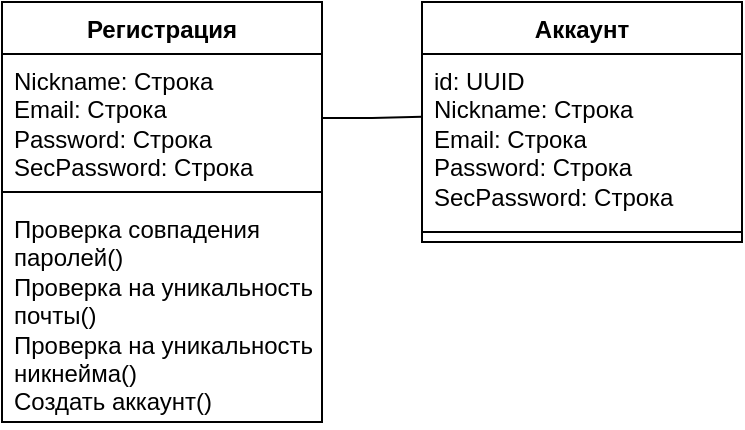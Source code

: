 <mxfile version="27.0.9">
  <diagram name="Страница — 1" id="Orcud-IEAuakISV7Oiop">
    <mxGraphModel dx="978" dy="542" grid="1" gridSize="10" guides="1" tooltips="1" connect="1" arrows="1" fold="1" page="1" pageScale="1" pageWidth="827" pageHeight="1169" math="0" shadow="0">
      <root>
        <mxCell id="0" />
        <mxCell id="1" parent="0" />
        <mxCell id="oxBQLn68J22deO0rdXhY-2" value="Регистрация" style="swimlane;fontStyle=1;align=center;verticalAlign=top;childLayout=stackLayout;horizontal=1;startSize=26;horizontalStack=0;resizeParent=1;resizeParentMax=0;resizeLast=0;collapsible=1;marginBottom=0;whiteSpace=wrap;html=1;" vertex="1" parent="1">
          <mxGeometry x="200" y="200" width="160" height="210" as="geometry" />
        </mxCell>
        <mxCell id="oxBQLn68J22deO0rdXhY-3" value="&lt;div&gt;Nickname: Строка&lt;/div&gt;Email: Строка&lt;div&gt;Password: Строка&lt;/div&gt;&lt;div&gt;SecPassword: Строка&lt;/div&gt;" style="text;strokeColor=none;fillColor=none;align=left;verticalAlign=top;spacingLeft=4;spacingRight=4;overflow=hidden;rotatable=0;points=[[0,0.5],[1,0.5]];portConstraint=eastwest;whiteSpace=wrap;html=1;" vertex="1" parent="oxBQLn68J22deO0rdXhY-2">
          <mxGeometry y="26" width="160" height="64" as="geometry" />
        </mxCell>
        <mxCell id="oxBQLn68J22deO0rdXhY-4" value="" style="line;strokeWidth=1;fillColor=none;align=left;verticalAlign=middle;spacingTop=-1;spacingLeft=3;spacingRight=3;rotatable=0;labelPosition=right;points=[];portConstraint=eastwest;strokeColor=inherit;" vertex="1" parent="oxBQLn68J22deO0rdXhY-2">
          <mxGeometry y="90" width="160" height="10" as="geometry" />
        </mxCell>
        <mxCell id="oxBQLn68J22deO0rdXhY-5" value="Проверка совпадения паролей()&lt;div&gt;Проверка на уникальность почты()&lt;/div&gt;&lt;div&gt;Проверка на уникальность никнейма()&lt;/div&gt;&lt;div&gt;Создать аккаунт()&lt;/div&gt;" style="text;strokeColor=none;fillColor=none;align=left;verticalAlign=top;spacingLeft=4;spacingRight=4;overflow=hidden;rotatable=0;points=[[0,0.5],[1,0.5]];portConstraint=eastwest;whiteSpace=wrap;html=1;" vertex="1" parent="oxBQLn68J22deO0rdXhY-2">
          <mxGeometry y="100" width="160" height="110" as="geometry" />
        </mxCell>
        <mxCell id="oxBQLn68J22deO0rdXhY-6" value="Аккаунт" style="swimlane;fontStyle=1;align=center;verticalAlign=top;childLayout=stackLayout;horizontal=1;startSize=26;horizontalStack=0;resizeParent=1;resizeParentMax=0;resizeLast=0;collapsible=1;marginBottom=0;whiteSpace=wrap;html=1;" vertex="1" parent="1">
          <mxGeometry x="410" y="200" width="160" height="120" as="geometry" />
        </mxCell>
        <mxCell id="oxBQLn68J22deO0rdXhY-7" value="&lt;div&gt;id: UUID&lt;/div&gt;&lt;div&gt;Nickname: Строка&lt;/div&gt;Email: Строка&lt;div&gt;Password: Строка&lt;/div&gt;&lt;div&gt;SecPassword: Строка&lt;/div&gt;" style="text;strokeColor=none;fillColor=none;align=left;verticalAlign=top;spacingLeft=4;spacingRight=4;overflow=hidden;rotatable=0;points=[[0,0.5],[1,0.5]];portConstraint=eastwest;whiteSpace=wrap;html=1;" vertex="1" parent="oxBQLn68J22deO0rdXhY-6">
          <mxGeometry y="26" width="160" height="84" as="geometry" />
        </mxCell>
        <mxCell id="oxBQLn68J22deO0rdXhY-8" value="" style="line;strokeWidth=1;fillColor=none;align=left;verticalAlign=middle;spacingTop=-1;spacingLeft=3;spacingRight=3;rotatable=0;labelPosition=right;points=[];portConstraint=eastwest;strokeColor=inherit;" vertex="1" parent="oxBQLn68J22deO0rdXhY-6">
          <mxGeometry y="110" width="160" height="10" as="geometry" />
        </mxCell>
        <mxCell id="oxBQLn68J22deO0rdXhY-10" style="edgeStyle=orthogonalEdgeStyle;rounded=0;orthogonalLoop=1;jettySize=auto;html=1;endArrow=none;endFill=1;startFill=0;entryX=0;entryY=0.373;entryDx=0;entryDy=0;entryPerimeter=0;" edge="1" parent="1" source="oxBQLn68J22deO0rdXhY-3" target="oxBQLn68J22deO0rdXhY-7">
          <mxGeometry relative="1" as="geometry">
            <mxPoint x="460" y="259" as="targetPoint" />
          </mxGeometry>
        </mxCell>
      </root>
    </mxGraphModel>
  </diagram>
</mxfile>
